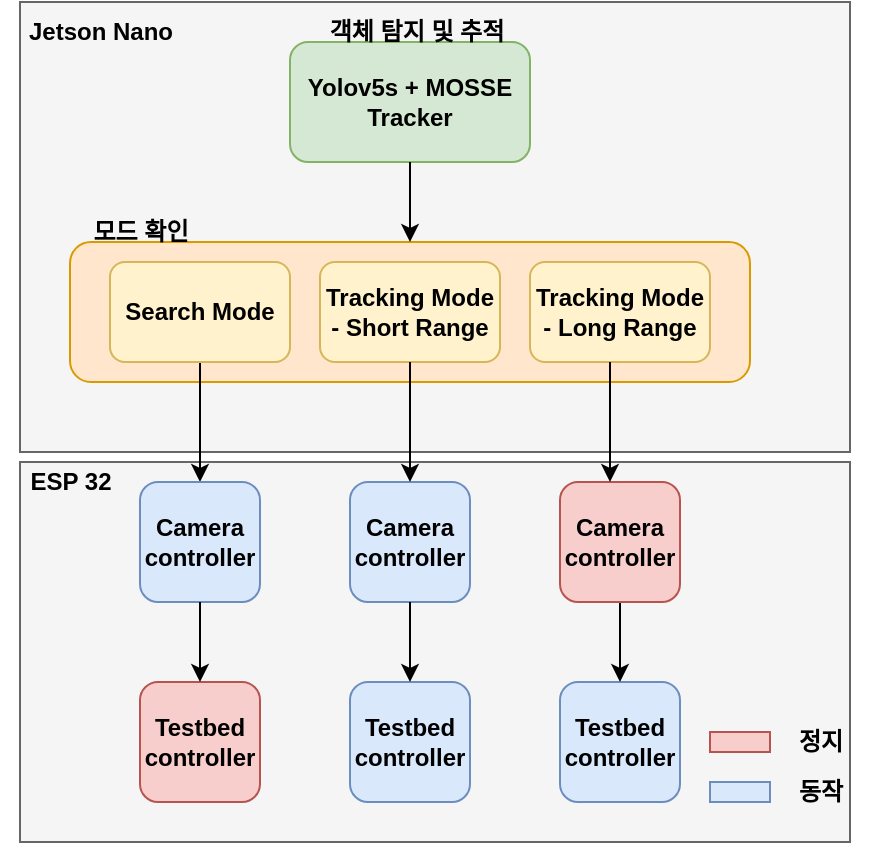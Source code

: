 <mxfile version="21.3.0" type="github">
  <diagram name="페이지-1" id="W1JDAVFgyBiUxEhswn6q">
    <mxGraphModel dx="1050" dy="515" grid="1" gridSize="10" guides="1" tooltips="1" connect="1" arrows="1" fold="1" page="1" pageScale="1" pageWidth="3300" pageHeight="4681" math="0" shadow="0">
      <root>
        <mxCell id="0" />
        <mxCell id="1" parent="0" />
        <mxCell id="6Gq8IHYd5kMkQ4ZqI7SI-23" value="" style="rounded=0;whiteSpace=wrap;html=1;fontStyle=1;fillColor=#f5f5f5;fontColor=#333333;strokeColor=#666666;" vertex="1" parent="1">
          <mxGeometry x="435" y="350" width="415" height="190" as="geometry" />
        </mxCell>
        <mxCell id="6Gq8IHYd5kMkQ4ZqI7SI-19" value="" style="rounded=0;whiteSpace=wrap;html=1;fontStyle=1;fillColor=#f5f5f5;fontColor=#333333;strokeColor=#666666;" vertex="1" parent="1">
          <mxGeometry x="435" y="120" width="415" height="225" as="geometry" />
        </mxCell>
        <mxCell id="6Gq8IHYd5kMkQ4ZqI7SI-8" value="" style="rounded=1;whiteSpace=wrap;html=1;fontStyle=1;fillColor=#ffe6cc;strokeColor=#d79b00;" vertex="1" parent="1">
          <mxGeometry x="460" y="240" width="340" height="70" as="geometry" />
        </mxCell>
        <mxCell id="6Gq8IHYd5kMkQ4ZqI7SI-2" value="Yolov5s + MOSSE Tracker" style="rounded=1;whiteSpace=wrap;html=1;fontStyle=1;fillColor=#d5e8d4;strokeColor=#82b366;" vertex="1" parent="1">
          <mxGeometry x="570" y="140" width="120" height="60" as="geometry" />
        </mxCell>
        <mxCell id="6Gq8IHYd5kMkQ4ZqI7SI-29" style="edgeStyle=orthogonalEdgeStyle;rounded=0;orthogonalLoop=1;jettySize=auto;html=1;exitX=0.5;exitY=1;exitDx=0;exitDy=0;fontStyle=1" edge="1" parent="1" source="6Gq8IHYd5kMkQ4ZqI7SI-3" target="6Gq8IHYd5kMkQ4ZqI7SI-13">
          <mxGeometry relative="1" as="geometry" />
        </mxCell>
        <mxCell id="6Gq8IHYd5kMkQ4ZqI7SI-3" value="Search Mode" style="rounded=1;whiteSpace=wrap;html=1;fontStyle=1;fillColor=#fff2cc;strokeColor=#d6b656;" vertex="1" parent="1">
          <mxGeometry x="480" y="250" width="90" height="50" as="geometry" />
        </mxCell>
        <mxCell id="6Gq8IHYd5kMkQ4ZqI7SI-4" value="Tracking Mode&lt;br&gt;- Short Range" style="rounded=1;whiteSpace=wrap;html=1;fontStyle=1;fillColor=#fff2cc;strokeColor=#d6b656;" vertex="1" parent="1">
          <mxGeometry x="585" y="250" width="90" height="50" as="geometry" />
        </mxCell>
        <mxCell id="6Gq8IHYd5kMkQ4ZqI7SI-6" value="Tracking Mode&lt;br&gt;- Long Range" style="rounded=1;whiteSpace=wrap;html=1;fontStyle=1;fillColor=#fff2cc;strokeColor=#d6b656;" vertex="1" parent="1">
          <mxGeometry x="690" y="250" width="90" height="50" as="geometry" />
        </mxCell>
        <mxCell id="6Gq8IHYd5kMkQ4ZqI7SI-9" value="" style="endArrow=classic;html=1;rounded=0;entryX=0.5;entryY=0;entryDx=0;entryDy=0;exitX=0.5;exitY=1;exitDx=0;exitDy=0;fontStyle=1" edge="1" parent="1" source="6Gq8IHYd5kMkQ4ZqI7SI-2" target="6Gq8IHYd5kMkQ4ZqI7SI-8">
          <mxGeometry width="50" height="50" relative="1" as="geometry">
            <mxPoint x="510" y="320" as="sourcePoint" />
            <mxPoint x="560" y="270" as="targetPoint" />
          </mxGeometry>
        </mxCell>
        <mxCell id="6Gq8IHYd5kMkQ4ZqI7SI-11" value="객체 탐지 및 추적" style="text;html=1;align=center;verticalAlign=middle;resizable=0;points=[];autosize=1;strokeColor=none;fillColor=none;fontStyle=1" vertex="1" parent="1">
          <mxGeometry x="572.5" y="120" width="120" height="30" as="geometry" />
        </mxCell>
        <mxCell id="6Gq8IHYd5kMkQ4ZqI7SI-12" value="Testbed controller" style="rounded=1;whiteSpace=wrap;html=1;fillColor=#f8cecc;strokeColor=#b85450;fontStyle=1" vertex="1" parent="1">
          <mxGeometry x="495" y="460" width="60" height="60" as="geometry" />
        </mxCell>
        <mxCell id="6Gq8IHYd5kMkQ4ZqI7SI-13" value="Camera&lt;br&gt;controller" style="rounded=1;whiteSpace=wrap;html=1;fillColor=#dae8fc;strokeColor=#6c8ebf;fontStyle=1" vertex="1" parent="1">
          <mxGeometry x="495" y="360" width="60" height="60" as="geometry" />
        </mxCell>
        <mxCell id="6Gq8IHYd5kMkQ4ZqI7SI-18" value="모드 확인" style="text;html=1;align=center;verticalAlign=middle;resizable=0;points=[];autosize=1;strokeColor=none;fillColor=none;fontStyle=1" vertex="1" parent="1">
          <mxGeometry x="460" y="220" width="70" height="30" as="geometry" />
        </mxCell>
        <mxCell id="6Gq8IHYd5kMkQ4ZqI7SI-20" value="Jetson Nano" style="text;html=1;align=center;verticalAlign=middle;resizable=0;points=[];autosize=1;strokeColor=none;fillColor=none;fontStyle=1" vertex="1" parent="1">
          <mxGeometry x="425" y="120" width="100" height="30" as="geometry" />
        </mxCell>
        <mxCell id="6Gq8IHYd5kMkQ4ZqI7SI-21" value="ESP 32" style="text;html=1;align=center;verticalAlign=middle;resizable=0;points=[];autosize=1;strokeColor=none;fillColor=none;fontStyle=1" vertex="1" parent="1">
          <mxGeometry x="430" y="345" width="60" height="30" as="geometry" />
        </mxCell>
        <mxCell id="6Gq8IHYd5kMkQ4ZqI7SI-25" value="Testbed controller" style="rounded=1;whiteSpace=wrap;html=1;fillColor=#dae8fc;strokeColor=#6c8ebf;fontStyle=1" vertex="1" parent="1">
          <mxGeometry x="600" y="460" width="60" height="60" as="geometry" />
        </mxCell>
        <mxCell id="6Gq8IHYd5kMkQ4ZqI7SI-26" value="Camera&lt;br&gt;controller" style="rounded=1;whiteSpace=wrap;html=1;fillColor=#dae8fc;strokeColor=#6c8ebf;fontStyle=1" vertex="1" parent="1">
          <mxGeometry x="600" y="360" width="60" height="60" as="geometry" />
        </mxCell>
        <mxCell id="6Gq8IHYd5kMkQ4ZqI7SI-27" value="Testbed controller" style="rounded=1;whiteSpace=wrap;html=1;fillColor=#dae8fc;strokeColor=#6c8ebf;fontStyle=1" vertex="1" parent="1">
          <mxGeometry x="705" y="460" width="60" height="60" as="geometry" />
        </mxCell>
        <mxCell id="6Gq8IHYd5kMkQ4ZqI7SI-38" style="edgeStyle=orthogonalEdgeStyle;rounded=0;orthogonalLoop=1;jettySize=auto;html=1;exitX=0.5;exitY=1;exitDx=0;exitDy=0;entryX=0.5;entryY=0;entryDx=0;entryDy=0;fontStyle=1" edge="1" parent="1" source="6Gq8IHYd5kMkQ4ZqI7SI-28" target="6Gq8IHYd5kMkQ4ZqI7SI-27">
          <mxGeometry relative="1" as="geometry" />
        </mxCell>
        <mxCell id="6Gq8IHYd5kMkQ4ZqI7SI-28" value="Camera&lt;br&gt;controller" style="rounded=1;whiteSpace=wrap;html=1;fillColor=#f8cecc;strokeColor=#b85450;fontStyle=1" vertex="1" parent="1">
          <mxGeometry x="705" y="360" width="60" height="60" as="geometry" />
        </mxCell>
        <mxCell id="6Gq8IHYd5kMkQ4ZqI7SI-32" style="edgeStyle=orthogonalEdgeStyle;rounded=0;orthogonalLoop=1;jettySize=auto;html=1;exitX=0.5;exitY=1;exitDx=0;exitDy=0;fontStyle=1" edge="1" parent="1">
          <mxGeometry relative="1" as="geometry">
            <mxPoint x="630" y="300" as="sourcePoint" />
            <mxPoint x="630" y="360" as="targetPoint" />
          </mxGeometry>
        </mxCell>
        <mxCell id="6Gq8IHYd5kMkQ4ZqI7SI-34" style="edgeStyle=orthogonalEdgeStyle;rounded=0;orthogonalLoop=1;jettySize=auto;html=1;exitX=0.5;exitY=1;exitDx=0;exitDy=0;fontStyle=1" edge="1" parent="1">
          <mxGeometry relative="1" as="geometry">
            <mxPoint x="730" y="300" as="sourcePoint" />
            <mxPoint x="730" y="360" as="targetPoint" />
          </mxGeometry>
        </mxCell>
        <mxCell id="6Gq8IHYd5kMkQ4ZqI7SI-40" style="edgeStyle=orthogonalEdgeStyle;rounded=0;orthogonalLoop=1;jettySize=auto;html=1;exitX=0.5;exitY=1;exitDx=0;exitDy=0;entryX=0.5;entryY=0;entryDx=0;entryDy=0;fontStyle=1" edge="1" parent="1">
          <mxGeometry relative="1" as="geometry">
            <mxPoint x="630" y="420" as="sourcePoint" />
            <mxPoint x="630" y="460" as="targetPoint" />
            <Array as="points">
              <mxPoint x="630" y="440" />
              <mxPoint x="630" y="440" />
            </Array>
          </mxGeometry>
        </mxCell>
        <mxCell id="6Gq8IHYd5kMkQ4ZqI7SI-42" style="edgeStyle=orthogonalEdgeStyle;rounded=0;orthogonalLoop=1;jettySize=auto;html=1;exitX=0.5;exitY=1;exitDx=0;exitDy=0;entryX=0.5;entryY=0;entryDx=0;entryDy=0;fontStyle=1" edge="1" parent="1">
          <mxGeometry relative="1" as="geometry">
            <mxPoint x="525" y="420" as="sourcePoint" />
            <mxPoint x="525" y="460" as="targetPoint" />
            <Array as="points">
              <mxPoint x="525" y="440" />
              <mxPoint x="525" y="440" />
            </Array>
          </mxGeometry>
        </mxCell>
        <mxCell id="6Gq8IHYd5kMkQ4ZqI7SI-46" value="동작" style="text;html=1;align=center;verticalAlign=middle;resizable=0;points=[];autosize=1;strokeColor=none;fillColor=none;fontStyle=1" vertex="1" parent="1">
          <mxGeometry x="810" y="500" width="50" height="30" as="geometry" />
        </mxCell>
        <mxCell id="6Gq8IHYd5kMkQ4ZqI7SI-49" value="정지" style="text;html=1;align=center;verticalAlign=middle;resizable=0;points=[];autosize=1;strokeColor=none;fillColor=none;fontStyle=1" vertex="1" parent="1">
          <mxGeometry x="810" y="475" width="50" height="30" as="geometry" />
        </mxCell>
        <mxCell id="6Gq8IHYd5kMkQ4ZqI7SI-50" value="" style="rounded=0;whiteSpace=wrap;html=1;fillColor=#dae8fc;strokeColor=#6c8ebf;" vertex="1" parent="1">
          <mxGeometry x="780" y="510" width="30" height="10" as="geometry" />
        </mxCell>
        <mxCell id="6Gq8IHYd5kMkQ4ZqI7SI-51" value="" style="rounded=0;whiteSpace=wrap;html=1;fillColor=#f8cecc;strokeColor=#b85450;" vertex="1" parent="1">
          <mxGeometry x="780" y="485" width="30" height="10" as="geometry" />
        </mxCell>
      </root>
    </mxGraphModel>
  </diagram>
</mxfile>
